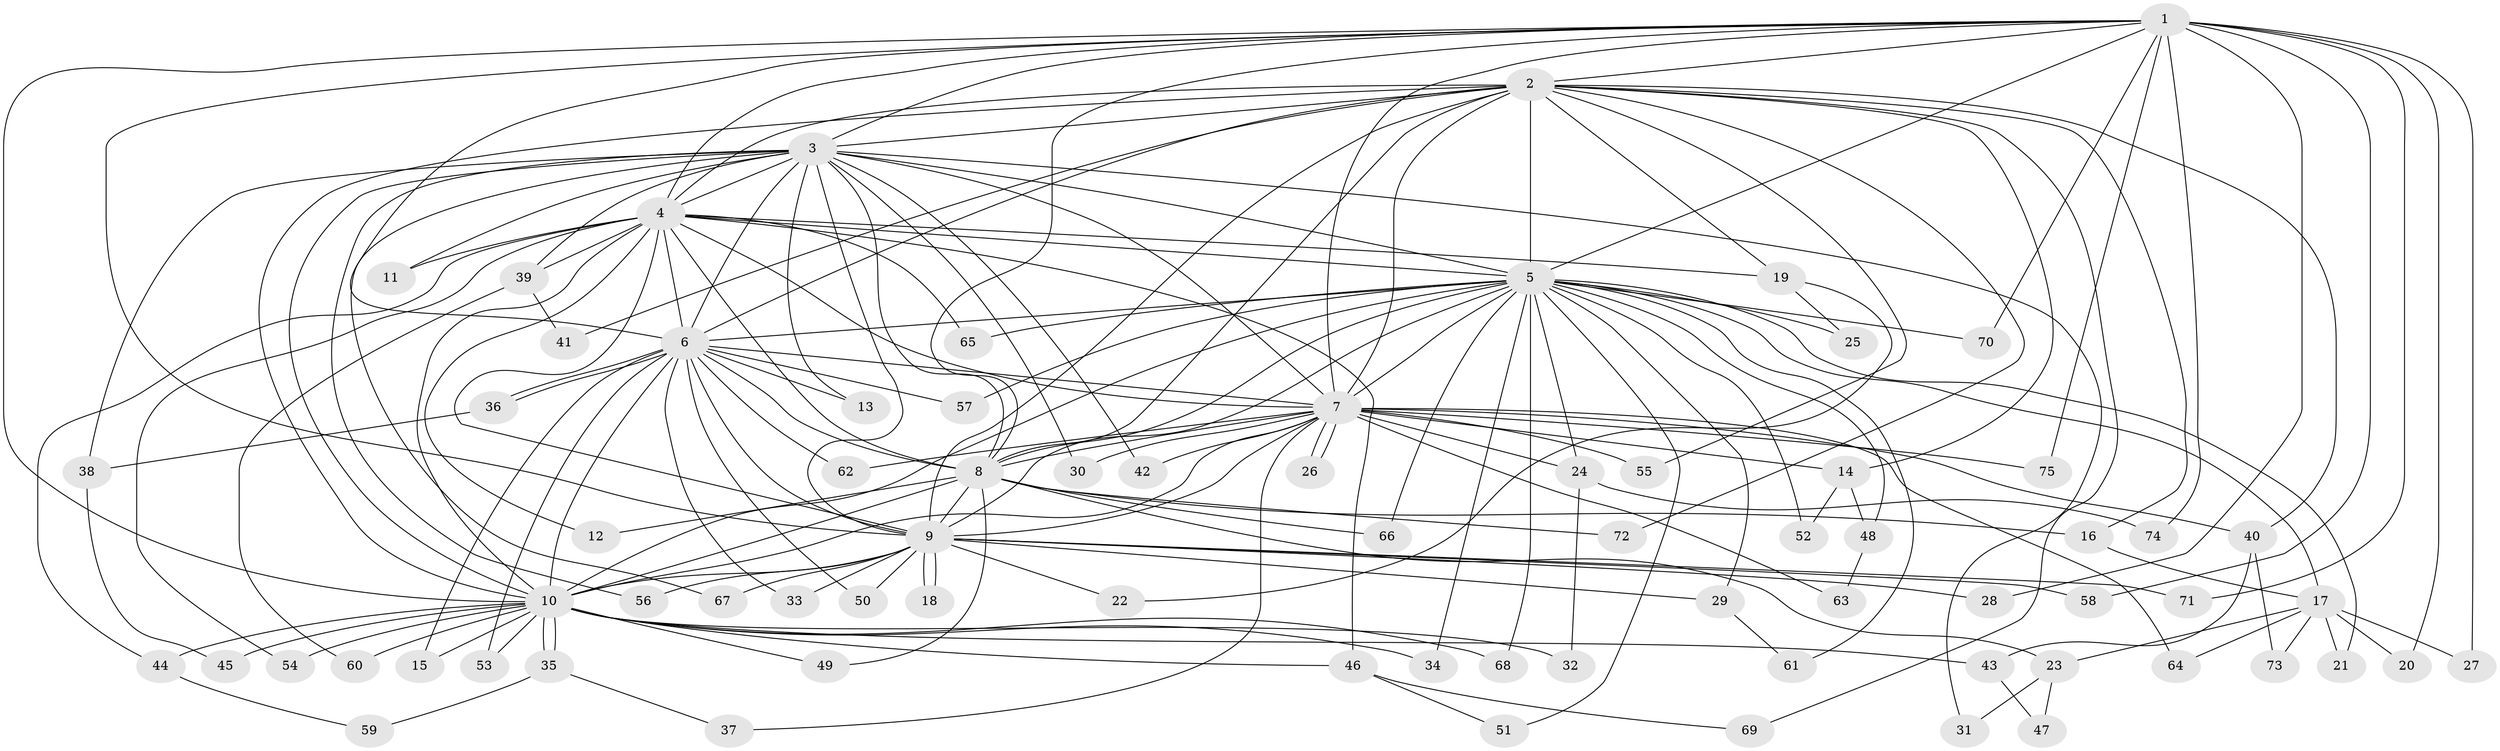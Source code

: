 // coarse degree distribution, {1: 0.7727272727272727, 6: 0.045454545454545456, 2: 0.09090909090909091, 12: 0.045454545454545456, 9: 0.045454545454545456}
// Generated by graph-tools (version 1.1) at 2025/48/03/04/25 21:48:37]
// undirected, 75 vertices, 175 edges
graph export_dot {
graph [start="1"]
  node [color=gray90,style=filled];
  1;
  2;
  3;
  4;
  5;
  6;
  7;
  8;
  9;
  10;
  11;
  12;
  13;
  14;
  15;
  16;
  17;
  18;
  19;
  20;
  21;
  22;
  23;
  24;
  25;
  26;
  27;
  28;
  29;
  30;
  31;
  32;
  33;
  34;
  35;
  36;
  37;
  38;
  39;
  40;
  41;
  42;
  43;
  44;
  45;
  46;
  47;
  48;
  49;
  50;
  51;
  52;
  53;
  54;
  55;
  56;
  57;
  58;
  59;
  60;
  61;
  62;
  63;
  64;
  65;
  66;
  67;
  68;
  69;
  70;
  71;
  72;
  73;
  74;
  75;
  1 -- 2;
  1 -- 3;
  1 -- 4;
  1 -- 5;
  1 -- 6;
  1 -- 7;
  1 -- 8;
  1 -- 9;
  1 -- 10;
  1 -- 20;
  1 -- 27;
  1 -- 28;
  1 -- 58;
  1 -- 70;
  1 -- 71;
  1 -- 74;
  1 -- 75;
  2 -- 3;
  2 -- 4;
  2 -- 5;
  2 -- 6;
  2 -- 7;
  2 -- 8;
  2 -- 9;
  2 -- 10;
  2 -- 14;
  2 -- 16;
  2 -- 19;
  2 -- 40;
  2 -- 41;
  2 -- 55;
  2 -- 69;
  2 -- 72;
  3 -- 4;
  3 -- 5;
  3 -- 6;
  3 -- 7;
  3 -- 8;
  3 -- 9;
  3 -- 10;
  3 -- 11;
  3 -- 13;
  3 -- 30;
  3 -- 31;
  3 -- 38;
  3 -- 39;
  3 -- 42;
  3 -- 56;
  3 -- 67;
  4 -- 5;
  4 -- 6;
  4 -- 7;
  4 -- 8;
  4 -- 9;
  4 -- 10;
  4 -- 11;
  4 -- 12;
  4 -- 19;
  4 -- 39;
  4 -- 44;
  4 -- 46;
  4 -- 54;
  4 -- 65;
  5 -- 6;
  5 -- 7;
  5 -- 8;
  5 -- 9;
  5 -- 10;
  5 -- 17;
  5 -- 21;
  5 -- 24;
  5 -- 25;
  5 -- 29;
  5 -- 34;
  5 -- 48;
  5 -- 51;
  5 -- 52;
  5 -- 57;
  5 -- 61;
  5 -- 65;
  5 -- 66;
  5 -- 68;
  5 -- 70;
  6 -- 7;
  6 -- 8;
  6 -- 9;
  6 -- 10;
  6 -- 13;
  6 -- 15;
  6 -- 33;
  6 -- 36;
  6 -- 36;
  6 -- 50;
  6 -- 53;
  6 -- 57;
  6 -- 62;
  7 -- 8;
  7 -- 9;
  7 -- 10;
  7 -- 14;
  7 -- 24;
  7 -- 26;
  7 -- 26;
  7 -- 30;
  7 -- 37;
  7 -- 40;
  7 -- 42;
  7 -- 55;
  7 -- 62;
  7 -- 63;
  7 -- 64;
  7 -- 75;
  8 -- 9;
  8 -- 10;
  8 -- 12;
  8 -- 16;
  8 -- 23;
  8 -- 49;
  8 -- 66;
  8 -- 72;
  9 -- 10;
  9 -- 18;
  9 -- 18;
  9 -- 22;
  9 -- 28;
  9 -- 29;
  9 -- 33;
  9 -- 50;
  9 -- 56;
  9 -- 58;
  9 -- 67;
  9 -- 71;
  10 -- 15;
  10 -- 32;
  10 -- 34;
  10 -- 35;
  10 -- 35;
  10 -- 43;
  10 -- 44;
  10 -- 45;
  10 -- 46;
  10 -- 49;
  10 -- 53;
  10 -- 54;
  10 -- 60;
  10 -- 68;
  14 -- 48;
  14 -- 52;
  16 -- 17;
  17 -- 20;
  17 -- 21;
  17 -- 23;
  17 -- 27;
  17 -- 64;
  17 -- 73;
  19 -- 22;
  19 -- 25;
  23 -- 31;
  23 -- 47;
  24 -- 32;
  24 -- 74;
  29 -- 61;
  35 -- 37;
  35 -- 59;
  36 -- 38;
  38 -- 45;
  39 -- 41;
  39 -- 60;
  40 -- 43;
  40 -- 73;
  43 -- 47;
  44 -- 59;
  46 -- 51;
  46 -- 69;
  48 -- 63;
}

